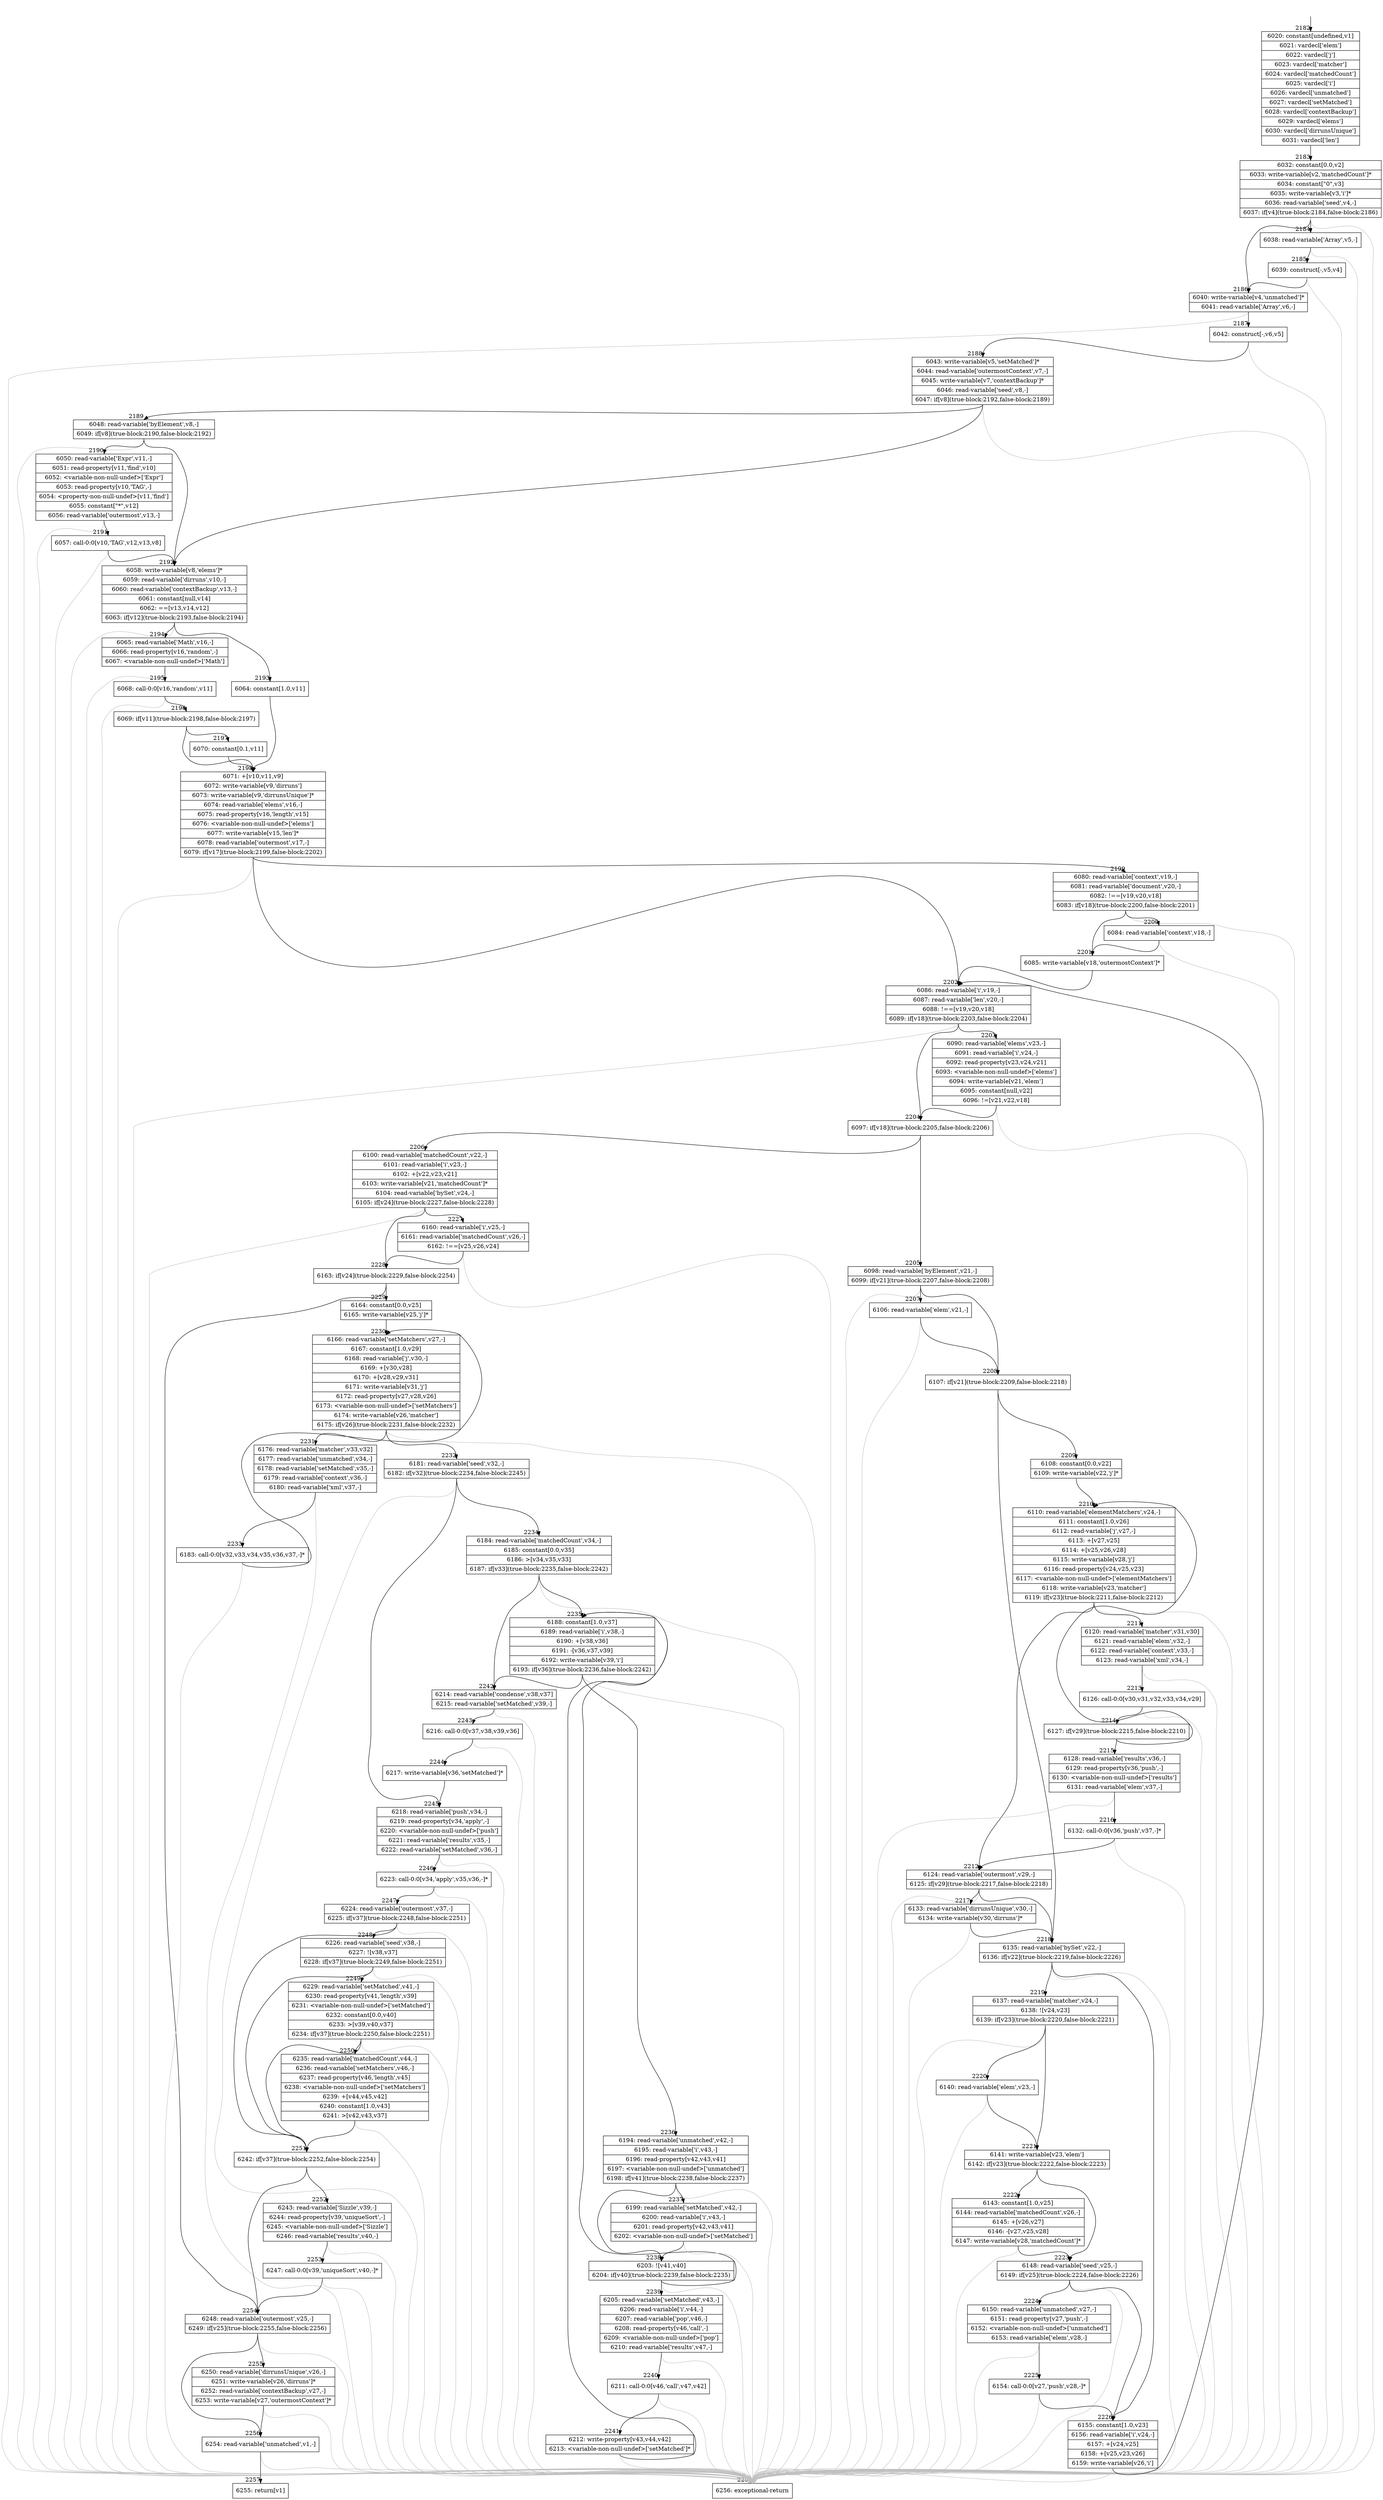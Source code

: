 digraph {
rankdir="TD"
BB_entry154[shape=none,label=""];
BB_entry154 -> BB2182 [tailport=s, headport=n, headlabel="    2182"]
BB2182 [shape=record label="{6020: constant[undefined,v1]|6021: vardecl['elem']|6022: vardecl['j']|6023: vardecl['matcher']|6024: vardecl['matchedCount']|6025: vardecl['i']|6026: vardecl['unmatched']|6027: vardecl['setMatched']|6028: vardecl['contextBackup']|6029: vardecl['elems']|6030: vardecl['dirrunsUnique']|6031: vardecl['len']}" ] 
BB2182 -> BB2183 [tailport=s, headport=n, headlabel="      2183"]
BB2183 [shape=record label="{6032: constant[0.0,v2]|6033: write-variable[v2,'matchedCount']*|6034: constant[\"0\",v3]|6035: write-variable[v3,'i']*|6036: read-variable['seed',v4,-]|6037: if[v4](true-block:2184,false-block:2186)}" ] 
BB2183 -> BB2186 [tailport=s, headport=n, headlabel="      2186"]
BB2183 -> BB2184 [tailport=s, headport=n, headlabel="      2184"]
BB2183 -> BB2258 [tailport=s, headport=n, color=gray, headlabel="      2258"]
BB2184 [shape=record label="{6038: read-variable['Array',v5,-]}" ] 
BB2184 -> BB2185 [tailport=s, headport=n, headlabel="      2185"]
BB2184 -> BB2258 [tailport=s, headport=n, color=gray]
BB2185 [shape=record label="{6039: construct[-,v5,v4]}" ] 
BB2185 -> BB2186 [tailport=s, headport=n]
BB2185 -> BB2258 [tailport=s, headport=n, color=gray]
BB2186 [shape=record label="{6040: write-variable[v4,'unmatched']*|6041: read-variable['Array',v6,-]}" ] 
BB2186 -> BB2187 [tailport=s, headport=n, headlabel="      2187"]
BB2186 -> BB2258 [tailport=s, headport=n, color=gray]
BB2187 [shape=record label="{6042: construct[-,v6,v5]}" ] 
BB2187 -> BB2188 [tailport=s, headport=n, headlabel="      2188"]
BB2187 -> BB2258 [tailport=s, headport=n, color=gray]
BB2188 [shape=record label="{6043: write-variable[v5,'setMatched']*|6044: read-variable['outermostContext',v7,-]|6045: write-variable[v7,'contextBackup']*|6046: read-variable['seed',v8,-]|6047: if[v8](true-block:2192,false-block:2189)}" ] 
BB2188 -> BB2192 [tailport=s, headport=n, headlabel="      2192"]
BB2188 -> BB2189 [tailport=s, headport=n, headlabel="      2189"]
BB2188 -> BB2258 [tailport=s, headport=n, color=gray]
BB2189 [shape=record label="{6048: read-variable['byElement',v8,-]|6049: if[v8](true-block:2190,false-block:2192)}" ] 
BB2189 -> BB2192 [tailport=s, headport=n]
BB2189 -> BB2190 [tailport=s, headport=n, headlabel="      2190"]
BB2189 -> BB2258 [tailport=s, headport=n, color=gray]
BB2190 [shape=record label="{6050: read-variable['Expr',v11,-]|6051: read-property[v11,'find',v10]|6052: \<variable-non-null-undef\>['Expr']|6053: read-property[v10,'TAG',-]|6054: \<property-non-null-undef\>[v11,'find']|6055: constant[\"*\",v12]|6056: read-variable['outermost',v13,-]}" ] 
BB2190 -> BB2191 [tailport=s, headport=n, headlabel="      2191"]
BB2190 -> BB2258 [tailport=s, headport=n, color=gray]
BB2191 [shape=record label="{6057: call-0:0[v10,'TAG',v12,v13,v8]}" ] 
BB2191 -> BB2192 [tailport=s, headport=n]
BB2191 -> BB2258 [tailport=s, headport=n, color=gray]
BB2192 [shape=record label="{6058: write-variable[v8,'elems']*|6059: read-variable['dirruns',v10,-]|6060: read-variable['contextBackup',v13,-]|6061: constant[null,v14]|6062: ==[v13,v14,v12]|6063: if[v12](true-block:2193,false-block:2194)}" ] 
BB2192 -> BB2193 [tailport=s, headport=n, headlabel="      2193"]
BB2192 -> BB2194 [tailport=s, headport=n, headlabel="      2194"]
BB2192 -> BB2258 [tailport=s, headport=n, color=gray]
BB2193 [shape=record label="{6064: constant[1.0,v11]}" ] 
BB2193 -> BB2198 [tailport=s, headport=n, headlabel="      2198"]
BB2194 [shape=record label="{6065: read-variable['Math',v16,-]|6066: read-property[v16,'random',-]|6067: \<variable-non-null-undef\>['Math']}" ] 
BB2194 -> BB2195 [tailport=s, headport=n, headlabel="      2195"]
BB2194 -> BB2258 [tailport=s, headport=n, color=gray]
BB2195 [shape=record label="{6068: call-0:0[v16,'random',v11]}" ] 
BB2195 -> BB2196 [tailport=s, headport=n, headlabel="      2196"]
BB2195 -> BB2258 [tailport=s, headport=n, color=gray]
BB2196 [shape=record label="{6069: if[v11](true-block:2198,false-block:2197)}" ] 
BB2196 -> BB2198 [tailport=s, headport=n]
BB2196 -> BB2197 [tailport=s, headport=n, headlabel="      2197"]
BB2197 [shape=record label="{6070: constant[0.1,v11]}" ] 
BB2197 -> BB2198 [tailport=s, headport=n]
BB2198 [shape=record label="{6071: +[v10,v11,v9]|6072: write-variable[v9,'dirruns']|6073: write-variable[v9,'dirrunsUnique']*|6074: read-variable['elems',v16,-]|6075: read-property[v16,'length',v15]|6076: \<variable-non-null-undef\>['elems']|6077: write-variable[v15,'len']*|6078: read-variable['outermost',v17,-]|6079: if[v17](true-block:2199,false-block:2202)}" ] 
BB2198 -> BB2199 [tailport=s, headport=n, headlabel="      2199"]
BB2198 -> BB2202 [tailport=s, headport=n, headlabel="      2202"]
BB2198 -> BB2258 [tailport=s, headport=n, color=gray]
BB2199 [shape=record label="{6080: read-variable['context',v19,-]|6081: read-variable['document',v20,-]|6082: !==[v19,v20,v18]|6083: if[v18](true-block:2200,false-block:2201)}" ] 
BB2199 -> BB2201 [tailport=s, headport=n, headlabel="      2201"]
BB2199 -> BB2200 [tailport=s, headport=n, headlabel="      2200"]
BB2199 -> BB2258 [tailport=s, headport=n, color=gray]
BB2200 [shape=record label="{6084: read-variable['context',v18,-]}" ] 
BB2200 -> BB2201 [tailport=s, headport=n]
BB2200 -> BB2258 [tailport=s, headport=n, color=gray]
BB2201 [shape=record label="{6085: write-variable[v18,'outermostContext']*}" ] 
BB2201 -> BB2202 [tailport=s, headport=n]
BB2202 [shape=record label="{6086: read-variable['i',v19,-]|6087: read-variable['len',v20,-]|6088: !==[v19,v20,v18]|6089: if[v18](true-block:2203,false-block:2204)}" ] 
BB2202 -> BB2204 [tailport=s, headport=n, headlabel="      2204"]
BB2202 -> BB2203 [tailport=s, headport=n, headlabel="      2203"]
BB2202 -> BB2258 [tailport=s, headport=n, color=gray]
BB2203 [shape=record label="{6090: read-variable['elems',v23,-]|6091: read-variable['i',v24,-]|6092: read-property[v23,v24,v21]|6093: \<variable-non-null-undef\>['elems']|6094: write-variable[v21,'elem']|6095: constant[null,v22]|6096: !=[v21,v22,v18]}" ] 
BB2203 -> BB2204 [tailport=s, headport=n]
BB2203 -> BB2258 [tailport=s, headport=n, color=gray]
BB2204 [shape=record label="{6097: if[v18](true-block:2205,false-block:2206)}" ] 
BB2204 -> BB2205 [tailport=s, headport=n, headlabel="      2205"]
BB2204 -> BB2206 [tailport=s, headport=n, headlabel="      2206"]
BB2205 [shape=record label="{6098: read-variable['byElement',v21,-]|6099: if[v21](true-block:2207,false-block:2208)}" ] 
BB2205 -> BB2208 [tailport=s, headport=n, headlabel="      2208"]
BB2205 -> BB2207 [tailport=s, headport=n, headlabel="      2207"]
BB2205 -> BB2258 [tailport=s, headport=n, color=gray]
BB2206 [shape=record label="{6100: read-variable['matchedCount',v22,-]|6101: read-variable['i',v23,-]|6102: +[v22,v23,v21]|6103: write-variable[v21,'matchedCount']*|6104: read-variable['bySet',v24,-]|6105: if[v24](true-block:2227,false-block:2228)}" ] 
BB2206 -> BB2228 [tailport=s, headport=n, headlabel="      2228"]
BB2206 -> BB2227 [tailport=s, headport=n, headlabel="      2227"]
BB2206 -> BB2258 [tailport=s, headport=n, color=gray]
BB2207 [shape=record label="{6106: read-variable['elem',v21,-]}" ] 
BB2207 -> BB2208 [tailport=s, headport=n]
BB2207 -> BB2258 [tailport=s, headport=n, color=gray]
BB2208 [shape=record label="{6107: if[v21](true-block:2209,false-block:2218)}" ] 
BB2208 -> BB2209 [tailport=s, headport=n, headlabel="      2209"]
BB2208 -> BB2218 [tailport=s, headport=n, headlabel="      2218"]
BB2209 [shape=record label="{6108: constant[0.0,v22]|6109: write-variable[v22,'j']*}" ] 
BB2209 -> BB2210 [tailport=s, headport=n, headlabel="      2210"]
BB2210 [shape=record label="{6110: read-variable['elementMatchers',v24,-]|6111: constant[1.0,v26]|6112: read-variable['j',v27,-]|6113: +[v27,v25]|6114: +[v25,v26,v28]|6115: write-variable[v28,'j']|6116: read-property[v24,v25,v23]|6117: \<variable-non-null-undef\>['elementMatchers']|6118: write-variable[v23,'matcher']|6119: if[v23](true-block:2211,false-block:2212)}" ] 
BB2210 -> BB2211 [tailport=s, headport=n, headlabel="      2211"]
BB2210 -> BB2212 [tailport=s, headport=n, headlabel="      2212"]
BB2210 -> BB2258 [tailport=s, headport=n, color=gray]
BB2211 [shape=record label="{6120: read-variable['matcher',v31,v30]|6121: read-variable['elem',v32,-]|6122: read-variable['context',v33,-]|6123: read-variable['xml',v34,-]}" ] 
BB2211 -> BB2213 [tailport=s, headport=n, headlabel="      2213"]
BB2211 -> BB2258 [tailport=s, headport=n, color=gray]
BB2212 [shape=record label="{6124: read-variable['outermost',v29,-]|6125: if[v29](true-block:2217,false-block:2218)}" ] 
BB2212 -> BB2217 [tailport=s, headport=n, headlabel="      2217"]
BB2212 -> BB2218 [tailport=s, headport=n]
BB2212 -> BB2258 [tailport=s, headport=n, color=gray]
BB2213 [shape=record label="{6126: call-0:0[v30,v31,v32,v33,v34,v29]}" ] 
BB2213 -> BB2214 [tailport=s, headport=n, headlabel="      2214"]
BB2213 -> BB2258 [tailport=s, headport=n, color=gray]
BB2214 [shape=record label="{6127: if[v29](true-block:2215,false-block:2210)}" ] 
BB2214 -> BB2215 [tailport=s, headport=n, headlabel="      2215"]
BB2214 -> BB2210 [tailport=s, headport=n]
BB2215 [shape=record label="{6128: read-variable['results',v36,-]|6129: read-property[v36,'push',-]|6130: \<variable-non-null-undef\>['results']|6131: read-variable['elem',v37,-]}" ] 
BB2215 -> BB2216 [tailport=s, headport=n, headlabel="      2216"]
BB2215 -> BB2258 [tailport=s, headport=n, color=gray]
BB2216 [shape=record label="{6132: call-0:0[v36,'push',v37,-]*}" ] 
BB2216 -> BB2212 [tailport=s, headport=n]
BB2216 -> BB2258 [tailport=s, headport=n, color=gray]
BB2217 [shape=record label="{6133: read-variable['dirrunsUnique',v30,-]|6134: write-variable[v30,'dirruns']*}" ] 
BB2217 -> BB2218 [tailport=s, headport=n]
BB2217 -> BB2258 [tailport=s, headport=n, color=gray]
BB2218 [shape=record label="{6135: read-variable['bySet',v22,-]|6136: if[v22](true-block:2219,false-block:2226)}" ] 
BB2218 -> BB2219 [tailport=s, headport=n, headlabel="      2219"]
BB2218 -> BB2226 [tailport=s, headport=n, headlabel="      2226"]
BB2218 -> BB2258 [tailport=s, headport=n, color=gray]
BB2219 [shape=record label="{6137: read-variable['matcher',v24,-]|6138: ![v24,v23]|6139: if[v23](true-block:2220,false-block:2221)}" ] 
BB2219 -> BB2221 [tailport=s, headport=n, headlabel="      2221"]
BB2219 -> BB2220 [tailport=s, headport=n, headlabel="      2220"]
BB2219 -> BB2258 [tailport=s, headport=n, color=gray]
BB2220 [shape=record label="{6140: read-variable['elem',v23,-]}" ] 
BB2220 -> BB2221 [tailport=s, headport=n]
BB2220 -> BB2258 [tailport=s, headport=n, color=gray]
BB2221 [shape=record label="{6141: write-variable[v23,'elem']|6142: if[v23](true-block:2222,false-block:2223)}" ] 
BB2221 -> BB2222 [tailport=s, headport=n, headlabel="      2222"]
BB2221 -> BB2223 [tailport=s, headport=n, headlabel="      2223"]
BB2222 [shape=record label="{6143: constant[1.0,v25]|6144: read-variable['matchedCount',v26,-]|6145: +[v26,v27]|6146: -[v27,v25,v28]|6147: write-variable[v28,'matchedCount']*}" ] 
BB2222 -> BB2223 [tailport=s, headport=n]
BB2222 -> BB2258 [tailport=s, headport=n, color=gray]
BB2223 [shape=record label="{6148: read-variable['seed',v25,-]|6149: if[v25](true-block:2224,false-block:2226)}" ] 
BB2223 -> BB2224 [tailport=s, headport=n, headlabel="      2224"]
BB2223 -> BB2226 [tailport=s, headport=n]
BB2223 -> BB2258 [tailport=s, headport=n, color=gray]
BB2224 [shape=record label="{6150: read-variable['unmatched',v27,-]|6151: read-property[v27,'push',-]|6152: \<variable-non-null-undef\>['unmatched']|6153: read-variable['elem',v28,-]}" ] 
BB2224 -> BB2225 [tailport=s, headport=n, headlabel="      2225"]
BB2224 -> BB2258 [tailport=s, headport=n, color=gray]
BB2225 [shape=record label="{6154: call-0:0[v27,'push',v28,-]*}" ] 
BB2225 -> BB2226 [tailport=s, headport=n]
BB2225 -> BB2258 [tailport=s, headport=n, color=gray]
BB2226 [shape=record label="{6155: constant[1.0,v23]|6156: read-variable['i',v24,-]|6157: +[v24,v25]|6158: +[v25,v23,v26]|6159: write-variable[v26,'i']}" ] 
BB2226 -> BB2202 [tailport=s, headport=n]
BB2226 -> BB2258 [tailport=s, headport=n, color=gray]
BB2227 [shape=record label="{6160: read-variable['i',v25,-]|6161: read-variable['matchedCount',v26,-]|6162: !==[v25,v26,v24]}" ] 
BB2227 -> BB2228 [tailport=s, headport=n]
BB2227 -> BB2258 [tailport=s, headport=n, color=gray]
BB2228 [shape=record label="{6163: if[v24](true-block:2229,false-block:2254)}" ] 
BB2228 -> BB2229 [tailport=s, headport=n, headlabel="      2229"]
BB2228 -> BB2254 [tailport=s, headport=n, headlabel="      2254"]
BB2229 [shape=record label="{6164: constant[0.0,v25]|6165: write-variable[v25,'j']*}" ] 
BB2229 -> BB2230 [tailport=s, headport=n, headlabel="      2230"]
BB2230 [shape=record label="{6166: read-variable['setMatchers',v27,-]|6167: constant[1.0,v29]|6168: read-variable['j',v30,-]|6169: +[v30,v28]|6170: +[v28,v29,v31]|6171: write-variable[v31,'j']|6172: read-property[v27,v28,v26]|6173: \<variable-non-null-undef\>['setMatchers']|6174: write-variable[v26,'matcher']|6175: if[v26](true-block:2231,false-block:2232)}" ] 
BB2230 -> BB2231 [tailport=s, headport=n, headlabel="      2231"]
BB2230 -> BB2232 [tailport=s, headport=n, headlabel="      2232"]
BB2230 -> BB2258 [tailport=s, headport=n, color=gray]
BB2231 [shape=record label="{6176: read-variable['matcher',v33,v32]|6177: read-variable['unmatched',v34,-]|6178: read-variable['setMatched',v35,-]|6179: read-variable['context',v36,-]|6180: read-variable['xml',v37,-]}" ] 
BB2231 -> BB2233 [tailport=s, headport=n, headlabel="      2233"]
BB2231 -> BB2258 [tailport=s, headport=n, color=gray]
BB2232 [shape=record label="{6181: read-variable['seed',v32,-]|6182: if[v32](true-block:2234,false-block:2245)}" ] 
BB2232 -> BB2234 [tailport=s, headport=n, headlabel="      2234"]
BB2232 -> BB2245 [tailport=s, headport=n, headlabel="      2245"]
BB2232 -> BB2258 [tailport=s, headport=n, color=gray]
BB2233 [shape=record label="{6183: call-0:0[v32,v33,v34,v35,v36,v37,-]*}" ] 
BB2233 -> BB2230 [tailport=s, headport=n]
BB2233 -> BB2258 [tailport=s, headport=n, color=gray]
BB2234 [shape=record label="{6184: read-variable['matchedCount',v34,-]|6185: constant[0.0,v35]|6186: \>[v34,v35,v33]|6187: if[v33](true-block:2235,false-block:2242)}" ] 
BB2234 -> BB2235 [tailport=s, headport=n, headlabel="      2235"]
BB2234 -> BB2242 [tailport=s, headport=n, headlabel="      2242"]
BB2234 -> BB2258 [tailport=s, headport=n, color=gray]
BB2235 [shape=record label="{6188: constant[1.0,v37]|6189: read-variable['i',v38,-]|6190: +[v38,v36]|6191: -[v36,v37,v39]|6192: write-variable[v39,'i']|6193: if[v36](true-block:2236,false-block:2242)}" ] 
BB2235 -> BB2236 [tailport=s, headport=n, headlabel="      2236"]
BB2235 -> BB2242 [tailport=s, headport=n]
BB2235 -> BB2258 [tailport=s, headport=n, color=gray]
BB2236 [shape=record label="{6194: read-variable['unmatched',v42,-]|6195: read-variable['i',v43,-]|6196: read-property[v42,v43,v41]|6197: \<variable-non-null-undef\>['unmatched']|6198: if[v41](true-block:2238,false-block:2237)}" ] 
BB2236 -> BB2238 [tailport=s, headport=n, headlabel="      2238"]
BB2236 -> BB2237 [tailport=s, headport=n, headlabel="      2237"]
BB2236 -> BB2258 [tailport=s, headport=n, color=gray]
BB2237 [shape=record label="{6199: read-variable['setMatched',v42,-]|6200: read-variable['i',v43,-]|6201: read-property[v42,v43,v41]|6202: \<variable-non-null-undef\>['setMatched']}" ] 
BB2237 -> BB2238 [tailport=s, headport=n]
BB2237 -> BB2258 [tailport=s, headport=n, color=gray]
BB2238 [shape=record label="{6203: ![v41,v40]|6204: if[v40](true-block:2239,false-block:2235)}" ] 
BB2238 -> BB2239 [tailport=s, headport=n, headlabel="      2239"]
BB2238 -> BB2235 [tailport=s, headport=n]
BB2238 -> BB2258 [tailport=s, headport=n, color=gray]
BB2239 [shape=record label="{6205: read-variable['setMatched',v43,-]|6206: read-variable['i',v44,-]|6207: read-variable['pop',v46,-]|6208: read-property[v46,'call',-]|6209: \<variable-non-null-undef\>['pop']|6210: read-variable['results',v47,-]}" ] 
BB2239 -> BB2240 [tailport=s, headport=n, headlabel="      2240"]
BB2239 -> BB2258 [tailport=s, headport=n, color=gray]
BB2240 [shape=record label="{6211: call-0:0[v46,'call',v47,v42]}" ] 
BB2240 -> BB2241 [tailport=s, headport=n, headlabel="      2241"]
BB2240 -> BB2258 [tailport=s, headport=n, color=gray]
BB2241 [shape=record label="{6212: write-property[v43,v44,v42]|6213: \<variable-non-null-undef\>['setMatched']*}" ] 
BB2241 -> BB2235 [tailport=s, headport=n]
BB2241 -> BB2258 [tailport=s, headport=n, color=gray]
BB2242 [shape=record label="{6214: read-variable['condense',v38,v37]|6215: read-variable['setMatched',v39,-]}" ] 
BB2242 -> BB2243 [tailport=s, headport=n, headlabel="      2243"]
BB2242 -> BB2258 [tailport=s, headport=n, color=gray]
BB2243 [shape=record label="{6216: call-0:0[v37,v38,v39,v36]}" ] 
BB2243 -> BB2244 [tailport=s, headport=n, headlabel="      2244"]
BB2243 -> BB2258 [tailport=s, headport=n, color=gray]
BB2244 [shape=record label="{6217: write-variable[v36,'setMatched']*}" ] 
BB2244 -> BB2245 [tailport=s, headport=n]
BB2245 [shape=record label="{6218: read-variable['push',v34,-]|6219: read-property[v34,'apply',-]|6220: \<variable-non-null-undef\>['push']|6221: read-variable['results',v35,-]|6222: read-variable['setMatched',v36,-]}" ] 
BB2245 -> BB2246 [tailport=s, headport=n, headlabel="      2246"]
BB2245 -> BB2258 [tailport=s, headport=n, color=gray]
BB2246 [shape=record label="{6223: call-0:0[v34,'apply',v35,v36,-]*}" ] 
BB2246 -> BB2247 [tailport=s, headport=n, headlabel="      2247"]
BB2246 -> BB2258 [tailport=s, headport=n, color=gray]
BB2247 [shape=record label="{6224: read-variable['outermost',v37,-]|6225: if[v37](true-block:2248,false-block:2251)}" ] 
BB2247 -> BB2251 [tailport=s, headport=n, headlabel="      2251"]
BB2247 -> BB2248 [tailport=s, headport=n, headlabel="      2248"]
BB2247 -> BB2258 [tailport=s, headport=n, color=gray]
BB2248 [shape=record label="{6226: read-variable['seed',v38,-]|6227: ![v38,v37]|6228: if[v37](true-block:2249,false-block:2251)}" ] 
BB2248 -> BB2251 [tailport=s, headport=n]
BB2248 -> BB2249 [tailport=s, headport=n, headlabel="      2249"]
BB2248 -> BB2258 [tailport=s, headport=n, color=gray]
BB2249 [shape=record label="{6229: read-variable['setMatched',v41,-]|6230: read-property[v41,'length',v39]|6231: \<variable-non-null-undef\>['setMatched']|6232: constant[0.0,v40]|6233: \>[v39,v40,v37]|6234: if[v37](true-block:2250,false-block:2251)}" ] 
BB2249 -> BB2251 [tailport=s, headport=n]
BB2249 -> BB2250 [tailport=s, headport=n, headlabel="      2250"]
BB2249 -> BB2258 [tailport=s, headport=n, color=gray]
BB2250 [shape=record label="{6235: read-variable['matchedCount',v44,-]|6236: read-variable['setMatchers',v46,-]|6237: read-property[v46,'length',v45]|6238: \<variable-non-null-undef\>['setMatchers']|6239: +[v44,v45,v42]|6240: constant[1.0,v43]|6241: \>[v42,v43,v37]}" ] 
BB2250 -> BB2251 [tailport=s, headport=n]
BB2250 -> BB2258 [tailport=s, headport=n, color=gray]
BB2251 [shape=record label="{6242: if[v37](true-block:2252,false-block:2254)}" ] 
BB2251 -> BB2252 [tailport=s, headport=n, headlabel="      2252"]
BB2251 -> BB2254 [tailport=s, headport=n]
BB2252 [shape=record label="{6243: read-variable['Sizzle',v39,-]|6244: read-property[v39,'uniqueSort',-]|6245: \<variable-non-null-undef\>['Sizzle']|6246: read-variable['results',v40,-]}" ] 
BB2252 -> BB2253 [tailport=s, headport=n, headlabel="      2253"]
BB2252 -> BB2258 [tailport=s, headport=n, color=gray]
BB2253 [shape=record label="{6247: call-0:0[v39,'uniqueSort',v40,-]*}" ] 
BB2253 -> BB2254 [tailport=s, headport=n]
BB2253 -> BB2258 [tailport=s, headport=n, color=gray]
BB2254 [shape=record label="{6248: read-variable['outermost',v25,-]|6249: if[v25](true-block:2255,false-block:2256)}" ] 
BB2254 -> BB2255 [tailport=s, headport=n, headlabel="      2255"]
BB2254 -> BB2256 [tailport=s, headport=n, headlabel="      2256"]
BB2254 -> BB2258 [tailport=s, headport=n, color=gray]
BB2255 [shape=record label="{6250: read-variable['dirrunsUnique',v26,-]|6251: write-variable[v26,'dirruns']*|6252: read-variable['contextBackup',v27,-]|6253: write-variable[v27,'outermostContext']*}" ] 
BB2255 -> BB2256 [tailport=s, headport=n]
BB2255 -> BB2258 [tailport=s, headport=n, color=gray]
BB2256 [shape=record label="{6254: read-variable['unmatched',v1,-]}" ] 
BB2256 -> BB2257 [tailport=s, headport=n, headlabel="      2257"]
BB2256 -> BB2258 [tailport=s, headport=n, color=gray]
BB2257 [shape=record label="{6255: return[v1]}" ] 
BB2258 [shape=record label="{6256: exceptional-return}" ] 
}
